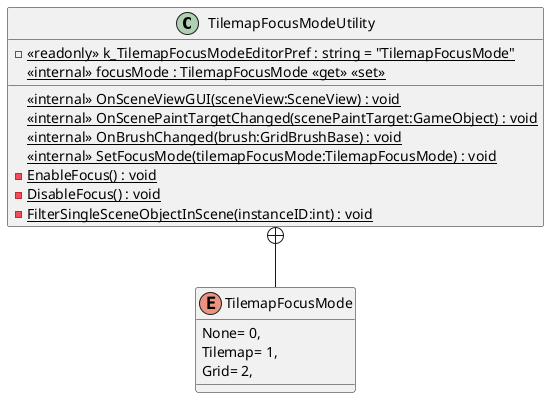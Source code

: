 @startuml
class TilemapFocusModeUtility {
    - {static} <<readonly>> k_TilemapFocusModeEditorPref : string = "TilemapFocusMode"
    <<internal>> {static} focusMode : TilemapFocusMode <<get>> <<set>>
    <<internal>> {static} OnSceneViewGUI(sceneView:SceneView) : void
    <<internal>> {static} OnScenePaintTargetChanged(scenePaintTarget:GameObject) : void
    <<internal>> {static} OnBrushChanged(brush:GridBrushBase) : void
    <<internal>> {static} SetFocusMode(tilemapFocusMode:TilemapFocusMode) : void
    - {static} EnableFocus() : void
    - {static} DisableFocus() : void
    - {static} FilterSingleSceneObjectInScene(instanceID:int) : void
}
enum TilemapFocusMode {
    None= 0,
    Tilemap= 1,
    Grid= 2,
}
TilemapFocusModeUtility +-- TilemapFocusMode
@enduml

